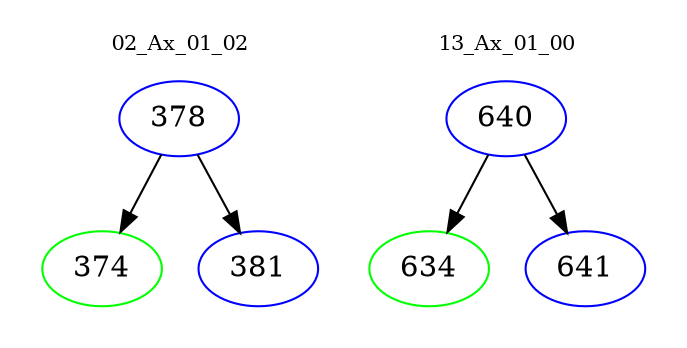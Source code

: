digraph{
subgraph cluster_0 {
color = white
label = "02_Ax_01_02";
fontsize=10;
T0_378 [label="378", color="blue"]
T0_378 -> T0_374 [color="black"]
T0_374 [label="374", color="green"]
T0_378 -> T0_381 [color="black"]
T0_381 [label="381", color="blue"]
}
subgraph cluster_1 {
color = white
label = "13_Ax_01_00";
fontsize=10;
T1_640 [label="640", color="blue"]
T1_640 -> T1_634 [color="black"]
T1_634 [label="634", color="green"]
T1_640 -> T1_641 [color="black"]
T1_641 [label="641", color="blue"]
}
}

